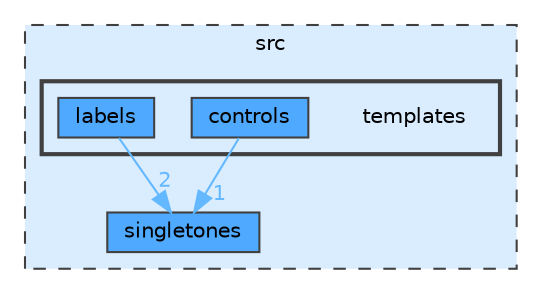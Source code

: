 digraph "src/templates"
{
 // LATEX_PDF_SIZE
  bgcolor="transparent";
  edge [fontname=Helvetica,fontsize=10,labelfontname=Helvetica,labelfontsize=10];
  node [fontname=Helvetica,fontsize=10,shape=box,height=0.2,width=0.4];
  compound=true
  subgraph clusterdir_68267d1309a1af8e8297ef4c3efbcdba {
    graph [ bgcolor="#daedff", pencolor="grey25", label="src", fontname=Helvetica,fontsize=10 style="filled,dashed", URL="dir_68267d1309a1af8e8297ef4c3efbcdba.html",tooltip=""]
  dir_91f8739e6fcff12236103173f04846aa [label="singletones", fillcolor="#4ea9ff", color="grey25", style="filled", URL="dir_91f8739e6fcff12236103173f04846aa.html",tooltip=""];
  subgraph clusterdir_c68d91cfdadf1af4c2d39bbcf928e432 {
    graph [ bgcolor="#daedff", pencolor="grey25", label="", fontname=Helvetica,fontsize=10 style="filled,bold", URL="dir_c68d91cfdadf1af4c2d39bbcf928e432.html",tooltip=""]
    dir_c68d91cfdadf1af4c2d39bbcf928e432 [shape=plaintext, label="templates"];
  dir_c1c856ab1ef7c6949c1ad676cfe42724 [label="controls", fillcolor="#4ea9ff", color="grey25", style="filled", URL="dir_c1c856ab1ef7c6949c1ad676cfe42724.html",tooltip=""];
  dir_742284c741e06f1ccd9b6697332b143d [label="labels", fillcolor="#4ea9ff", color="grey25", style="filled", URL="dir_742284c741e06f1ccd9b6697332b143d.html",tooltip=""];
  }
  }
  dir_c1c856ab1ef7c6949c1ad676cfe42724->dir_91f8739e6fcff12236103173f04846aa [headlabel="1", labeldistance=1.5 headhref="dir_000000_000002.html" href="dir_000000_000002.html" color="steelblue1" fontcolor="steelblue1"];
  dir_742284c741e06f1ccd9b6697332b143d->dir_91f8739e6fcff12236103173f04846aa [headlabel="2", labeldistance=1.5 headhref="dir_000001_000002.html" href="dir_000001_000002.html" color="steelblue1" fontcolor="steelblue1"];
}

